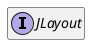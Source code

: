 @startuml
set namespaceSeparator \\
hide members
hide << alias >> circle

interface JLayout
@enduml
